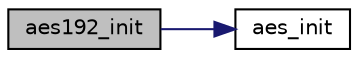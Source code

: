 digraph "aes192_init"
{
 // INTERACTIVE_SVG=YES
 // LATEX_PDF_SIZE
  bgcolor="transparent";
  edge [fontname="Helvetica",fontsize="10",labelfontname="Helvetica",labelfontsize="10"];
  node [fontname="Helvetica",fontsize="10",shape=record];
  rankdir="LR";
  Node1 [label="aes192_init",height=0.2,width=0.4,color="black", fillcolor="grey75", style="filled", fontcolor="black",tooltip="initialize the keyschedule for 192 bit key"];
  Node1 -> Node2 [color="midnightblue",fontsize="10",style="solid",fontname="Helvetica"];
  Node2 [label="aes_init",height=0.2,width=0.4,color="black",URL="$aes__keyschedule_8c.html#a12fe2c92a2377ecee3de64face18a724",tooltip="initialize the keyschedule"];
}

